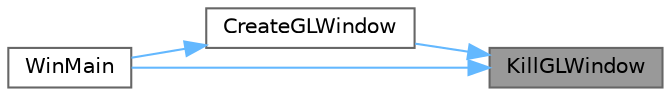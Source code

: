 digraph "KillGLWindow"
{
 // LATEX_PDF_SIZE
  bgcolor="transparent";
  edge [fontname=Helvetica,fontsize=10,labelfontname=Helvetica,labelfontsize=10];
  node [fontname=Helvetica,fontsize=10,shape=box,height=0.2,width=0.4];
  rankdir="RL";
  Node1 [label="KillGLWindow",height=0.2,width=0.4,color="gray40", fillcolor="grey60", style="filled", fontcolor="black",tooltip="Fonction KillGLWindow : Destruction de toutes les ressources du programme."];
  Node1 -> Node2 [dir="back",color="steelblue1",style="solid"];
  Node2 [label="CreateGLWindow",height=0.2,width=0.4,color="grey40", fillcolor="white", style="filled",URL="$_lesson05_8c.html#ae5f043c9df9b9e5e0e26d567feeeb1bc",tooltip="Creation of our OpenGL Window."];
  Node2 -> Node3 [dir="back",color="steelblue1",style="solid"];
  Node3 [label="WinMain",height=0.2,width=0.4,color="grey40", fillcolor="white", style="filled",URL="$_lesson05_8c.html#a661c2abc03926acfaeb93b4ae7db4943",tooltip="Creation of our application on Windows System (not console application) *."];
  Node1 -> Node3 [dir="back",color="steelblue1",style="solid"];
}
